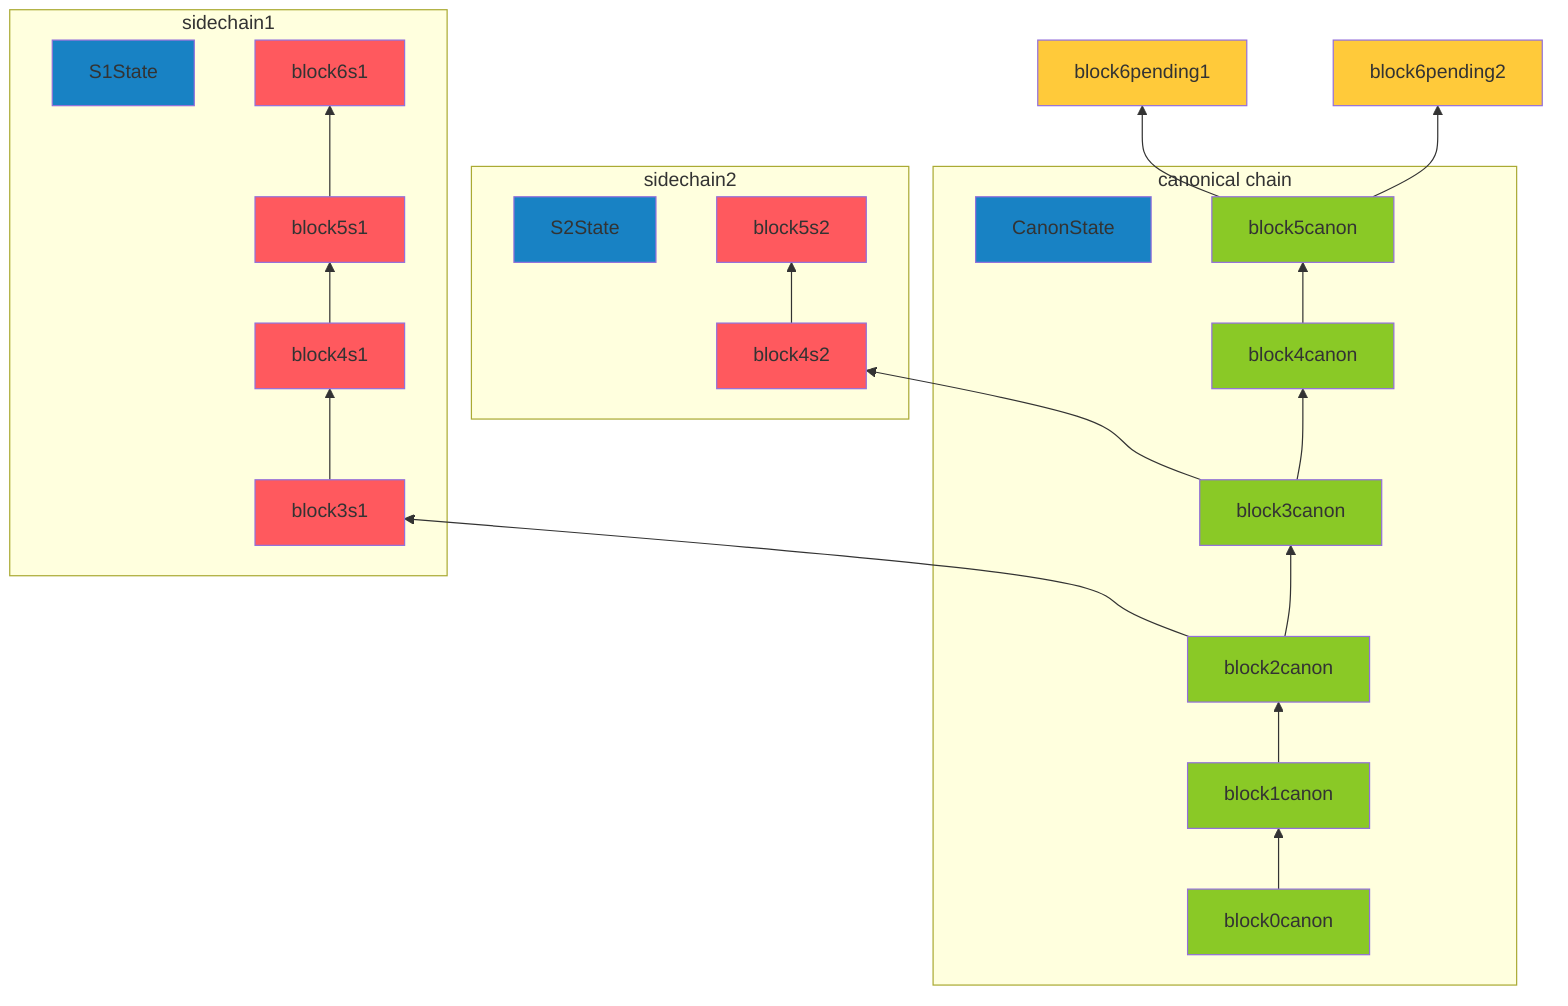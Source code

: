 flowchart BT
    subgraph canonical chain
        CanonState:::state
        block0canon:::canon -->block1canon:::canon -->block2canon:::canon -->block3canon:::canon -->
        block4canon:::canon --> block5canon:::canon
    end
        block5canon --> block6pending1:::pending
        block5canon --> block6pending2:::pending
    subgraph sidechain2
        S2State:::state
        block3canon --> block4s2:::sidechain --> block5s2:::sidechain
    end
    subgraph sidechain1
        S1State:::state
        block2canon --> block3s1:::sidechain --> block4s1:::sidechain --> block5s1:::sidechain -->
        block6s1:::sidechain
    end
    classDef state fill:#1882C4
    classDef canon fill:#8AC926
    classDef pending fill:#FFCA3A
    classDef sidechain fill:#FF595E
